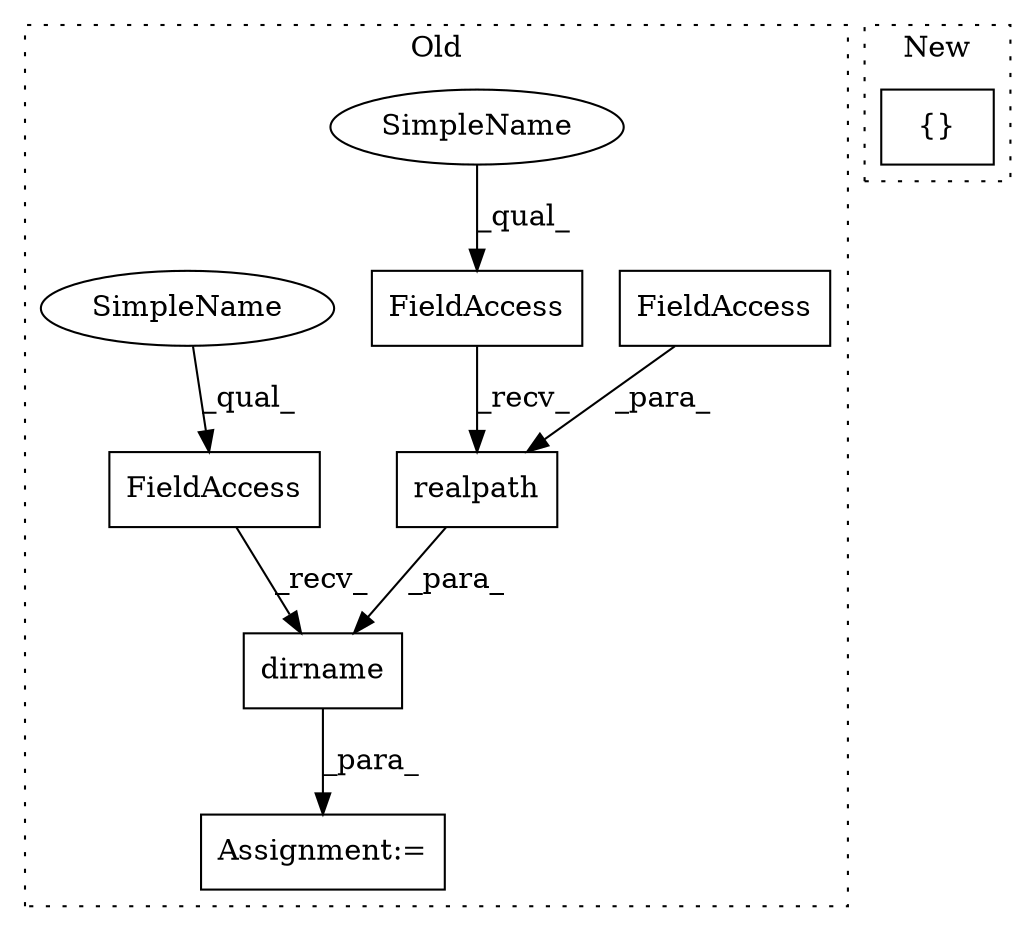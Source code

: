 digraph G {
subgraph cluster0 {
1 [label="realpath" a="32" s="8347,8364" l="9,1" shape="box"];
3 [label="Assignment:=" a="7" s="8322" l="1" shape="box"];
4 [label="dirname" a="32" s="8331,8365" l="8,1" shape="box"];
5 [label="FieldAccess" a="22" s="8356" l="8" shape="box"];
6 [label="FieldAccess" a="22" s="8323" l="7" shape="box"];
7 [label="FieldAccess" a="22" s="8339" l="7" shape="box"];
8 [label="SimpleName" a="42" s="8339" l="2" shape="ellipse"];
9 [label="SimpleName" a="42" s="8323" l="2" shape="ellipse"];
label = "Old";
style="dotted";
}
subgraph cluster1 {
2 [label="{}" a="4" s="11478,11497" l="1,1" shape="box"];
label = "New";
style="dotted";
}
1 -> 4 [label="_para_"];
4 -> 3 [label="_para_"];
5 -> 1 [label="_para_"];
6 -> 4 [label="_recv_"];
7 -> 1 [label="_recv_"];
8 -> 7 [label="_qual_"];
9 -> 6 [label="_qual_"];
}